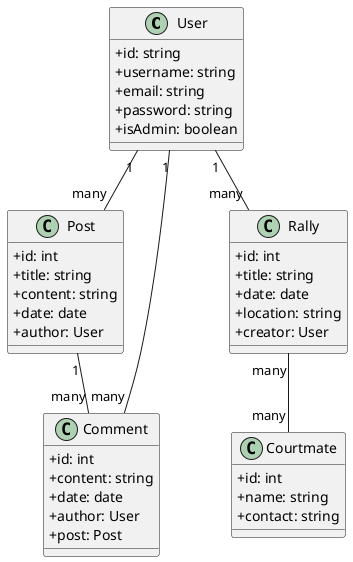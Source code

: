 @startuml
skinparam classAttributeIconSize 0

class User {
    +id: string
    +username: string
    +email: string
    +password: string
    +isAdmin: boolean
}

class Post {
    +id: int
    +title: string
    +content: string
    +date: date
    +author: User
}

class Comment {
    +id: int
    +content: string
    +date: date
    +author: User
    +post: Post
}

class Rally {
    +id: int
    +title: string
    +date: date
    +location: string
    +creator: User
}

class Courtmate {
    +id: int
    +name: string
    +contact: string
}

User "1" -- "many" Post
User "1" -- "many" Comment
User "1" -- "many" Rally
Post "1" -- "many" Comment
Rally "many" -- "many" Courtmate

@enduml
